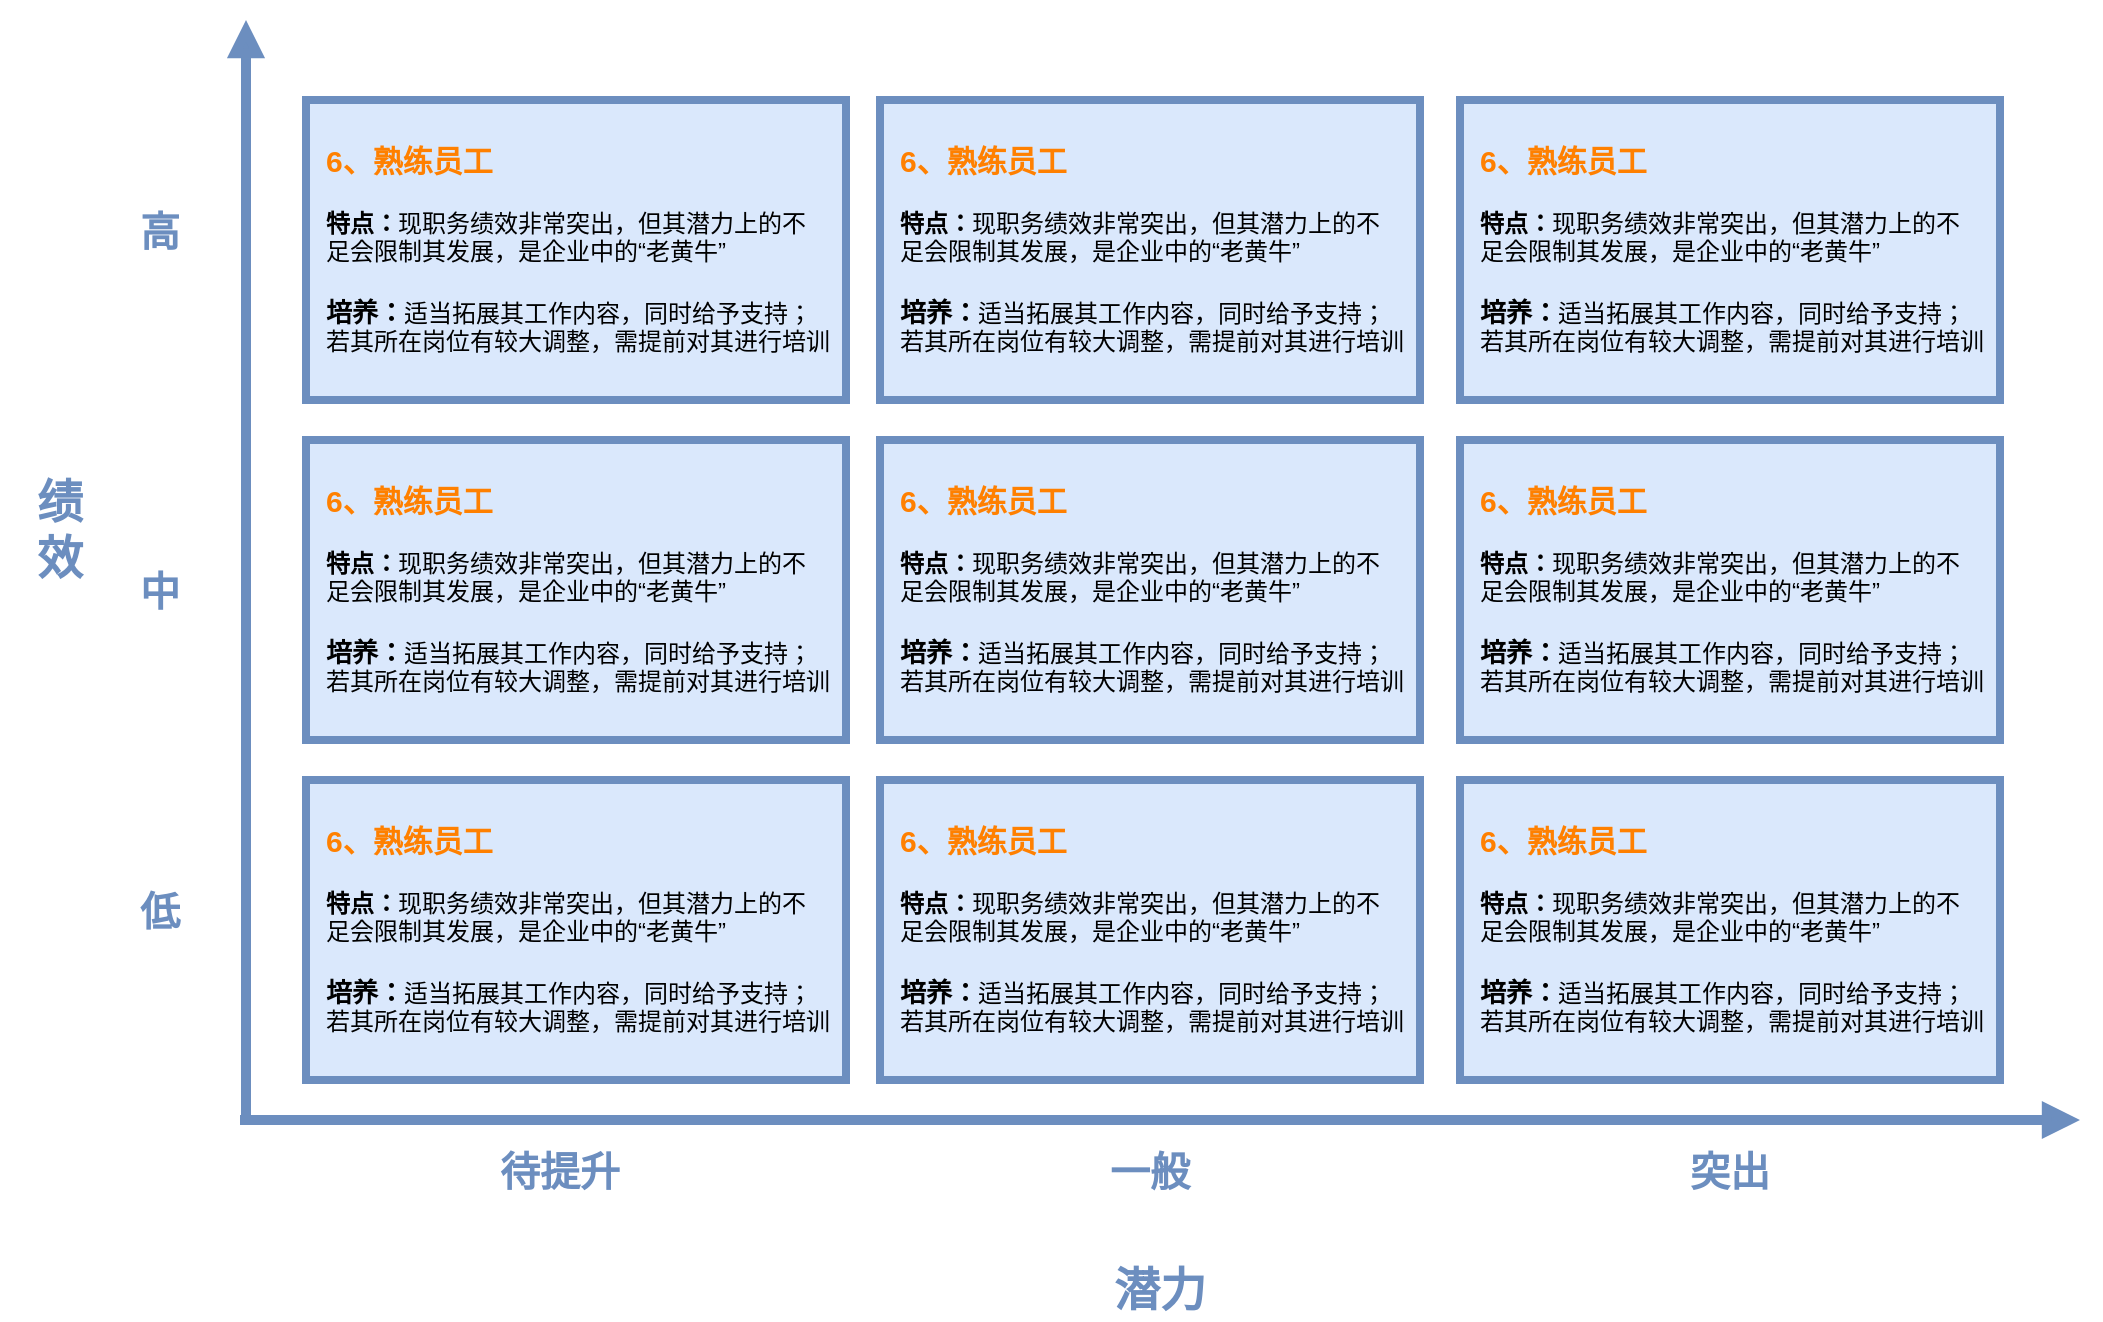 <mxfile version="20.2.8" type="github">
  <diagram id="mD4rExLDaq35MiNyMCVW" name="第 1 页">
    <mxGraphModel dx="1886" dy="818" grid="1" gridSize="10" guides="1" tooltips="1" connect="1" arrows="1" fold="1" page="1" pageScale="1" pageWidth="1200" pageHeight="1600" math="0" shadow="0">
      <root>
        <mxCell id="0" />
        <mxCell id="1" parent="0" />
        <mxCell id="W41agP9IathKLNJRIBs5-1" value="" style="endArrow=block;html=1;rounded=0;strokeWidth=5;endFill=1;fillColor=#dae8fc;strokeColor=#6c8ebf;" edge="1" parent="1">
          <mxGeometry width="50" height="50" relative="1" as="geometry">
            <mxPoint x="153" y="630" as="sourcePoint" />
            <mxPoint x="153" y="80" as="targetPoint" />
          </mxGeometry>
        </mxCell>
        <mxCell id="W41agP9IathKLNJRIBs5-2" value="" style="endArrow=block;html=1;rounded=0;strokeWidth=5;endFill=1;fillColor=#dae8fc;strokeColor=#6c8ebf;" edge="1" parent="1">
          <mxGeometry width="50" height="50" relative="1" as="geometry">
            <mxPoint x="150" y="630" as="sourcePoint" />
            <mxPoint x="1070" y="630" as="targetPoint" />
          </mxGeometry>
        </mxCell>
        <mxCell id="W41agP9IathKLNJRIBs5-3" value="&lt;b&gt;&lt;font color=&quot;#ff8000&quot; style=&quot;font-size: 15px;&quot;&gt;6、熟练员工&lt;br&gt;&lt;/font&gt;&lt;/b&gt;&lt;br&gt;&lt;b&gt;特点：&lt;/b&gt;现职务绩效非常突出，但其潜力上的不足会限制其发展，是企业中的“老黄牛”&lt;br&gt;&lt;b&gt;&lt;font style=&quot;font-size: 13px;&quot;&gt;&lt;br&gt;培养：&lt;/font&gt;&lt;/b&gt;适当拓展其工作内容，同时给予支持；若其所在岗位有较大调整，需提前对其进行培训" style="rounded=0;whiteSpace=wrap;strokeWidth=4;fillColor=#dae8fc;strokeColor=#6c8ebf;shadow=0;sketch=0;fillStyle=auto;align=left;textDirection=ltr;spacingTop=0;spacing=10;spacingBottom=0;spacingRight=0;html=1;spacingLeft=0;" vertex="1" parent="1">
          <mxGeometry x="183" y="120" width="270" height="150" as="geometry" />
        </mxCell>
        <mxCell id="W41agP9IathKLNJRIBs5-4" value="绩&lt;br style=&quot;font-size: 23px;&quot;&gt;效" style="text;html=1;strokeColor=none;fillColor=none;align=center;verticalAlign=middle;whiteSpace=wrap;rounded=0;shadow=0;sketch=0;fillStyle=auto;strokeWidth=4;fontSize=23;fontColor=#6C8EBF;fontStyle=1" vertex="1" parent="1">
          <mxGeometry x="30" y="320" width="60" height="30" as="geometry" />
        </mxCell>
        <mxCell id="W41agP9IathKLNJRIBs5-5" value="高" style="text;html=1;strokeColor=none;fillColor=none;align=center;verticalAlign=middle;whiteSpace=wrap;rounded=0;shadow=0;sketch=0;fillStyle=auto;strokeWidth=4;fontSize=20;fontColor=#6C8EBF;fontStyle=1" vertex="1" parent="1">
          <mxGeometry x="80" y="170" width="60" height="30" as="geometry" />
        </mxCell>
        <mxCell id="W41agP9IathKLNJRIBs5-7" value="&lt;b&gt;&lt;font color=&quot;#ff8000&quot; style=&quot;font-size: 15px;&quot;&gt;6、熟练员工&lt;br&gt;&lt;/font&gt;&lt;/b&gt;&lt;br&gt;&lt;b&gt;特点：&lt;/b&gt;现职务绩效非常突出，但其潜力上的不足会限制其发展，是企业中的“老黄牛”&lt;br&gt;&lt;b&gt;&lt;font style=&quot;font-size: 13px;&quot;&gt;&lt;br&gt;培养：&lt;/font&gt;&lt;/b&gt;适当拓展其工作内容，同时给予支持；若其所在岗位有较大调整，需提前对其进行培训" style="rounded=0;whiteSpace=wrap;strokeWidth=4;fillColor=#dae8fc;strokeColor=#6c8ebf;shadow=0;sketch=0;fillStyle=auto;align=left;textDirection=ltr;spacingTop=0;spacing=10;spacingBottom=0;spacingRight=0;html=1;spacingLeft=0;" vertex="1" parent="1">
          <mxGeometry x="183" y="290" width="270" height="150" as="geometry" />
        </mxCell>
        <mxCell id="W41agP9IathKLNJRIBs5-8" value="&lt;b&gt;&lt;font color=&quot;#ff8000&quot; style=&quot;font-size: 15px;&quot;&gt;6、熟练员工&lt;br&gt;&lt;/font&gt;&lt;/b&gt;&lt;br&gt;&lt;b&gt;特点：&lt;/b&gt;现职务绩效非常突出，但其潜力上的不足会限制其发展，是企业中的“老黄牛”&lt;br&gt;&lt;b&gt;&lt;font style=&quot;font-size: 13px;&quot;&gt;&lt;br&gt;培养：&lt;/font&gt;&lt;/b&gt;适当拓展其工作内容，同时给予支持；若其所在岗位有较大调整，需提前对其进行培训" style="rounded=0;whiteSpace=wrap;strokeWidth=4;fillColor=#dae8fc;strokeColor=#6c8ebf;shadow=0;sketch=0;fillStyle=auto;align=left;textDirection=ltr;spacingTop=0;spacing=10;spacingBottom=0;spacingRight=0;html=1;spacingLeft=0;" vertex="1" parent="1">
          <mxGeometry x="183" y="460" width="270" height="150" as="geometry" />
        </mxCell>
        <mxCell id="W41agP9IathKLNJRIBs5-9" value="中" style="text;html=1;strokeColor=none;fillColor=none;align=center;verticalAlign=middle;whiteSpace=wrap;rounded=0;shadow=0;sketch=0;fillStyle=auto;strokeWidth=4;fontSize=20;fontColor=#6C8EBF;fontStyle=1" vertex="1" parent="1">
          <mxGeometry x="80" y="350" width="60" height="30" as="geometry" />
        </mxCell>
        <mxCell id="W41agP9IathKLNJRIBs5-10" value="低" style="text;html=1;strokeColor=none;fillColor=none;align=center;verticalAlign=middle;whiteSpace=wrap;rounded=0;shadow=0;sketch=0;fillStyle=auto;strokeWidth=4;fontSize=20;fontColor=#6C8EBF;fontStyle=1" vertex="1" parent="1">
          <mxGeometry x="80" y="510" width="60" height="30" as="geometry" />
        </mxCell>
        <mxCell id="W41agP9IathKLNJRIBs5-11" value="潜力" style="text;html=1;strokeColor=none;fillColor=none;align=center;verticalAlign=middle;whiteSpace=wrap;rounded=0;shadow=0;sketch=0;fillStyle=auto;strokeWidth=4;fontSize=23;fontColor=#6C8EBF;fontStyle=1" vertex="1" parent="1">
          <mxGeometry x="580" y="700" width="60" height="30" as="geometry" />
        </mxCell>
        <mxCell id="W41agP9IathKLNJRIBs5-12" value="突出" style="text;html=1;strokeColor=none;fillColor=none;align=center;verticalAlign=middle;whiteSpace=wrap;rounded=0;shadow=0;sketch=0;fillStyle=auto;strokeWidth=4;fontSize=20;fontColor=#6C8EBF;fontStyle=1" vertex="1" parent="1">
          <mxGeometry x="865" y="640" width="60" height="30" as="geometry" />
        </mxCell>
        <mxCell id="W41agP9IathKLNJRIBs5-13" value="一般" style="text;html=1;strokeColor=none;fillColor=none;align=center;verticalAlign=middle;whiteSpace=wrap;rounded=0;shadow=0;sketch=0;fillStyle=auto;strokeWidth=4;fontSize=20;fontColor=#6C8EBF;fontStyle=1" vertex="1" parent="1">
          <mxGeometry x="575" y="640" width="60" height="30" as="geometry" />
        </mxCell>
        <mxCell id="W41agP9IathKLNJRIBs5-14" value="待提升" style="text;html=1;strokeColor=none;fillColor=none;align=center;verticalAlign=middle;whiteSpace=wrap;rounded=0;shadow=0;sketch=0;fillStyle=auto;strokeWidth=4;fontSize=20;fontColor=#6C8EBF;fontStyle=1" vertex="1" parent="1">
          <mxGeometry x="270" y="640" width="80" height="30" as="geometry" />
        </mxCell>
        <mxCell id="W41agP9IathKLNJRIBs5-15" value="&lt;b&gt;&lt;font color=&quot;#ff8000&quot; style=&quot;font-size: 15px;&quot;&gt;6、熟练员工&lt;br&gt;&lt;/font&gt;&lt;/b&gt;&lt;br&gt;&lt;b&gt;特点：&lt;/b&gt;现职务绩效非常突出，但其潜力上的不足会限制其发展，是企业中的“老黄牛”&lt;br&gt;&lt;b&gt;&lt;font style=&quot;font-size: 13px;&quot;&gt;&lt;br&gt;培养：&lt;/font&gt;&lt;/b&gt;适当拓展其工作内容，同时给予支持；若其所在岗位有较大调整，需提前对其进行培训" style="rounded=0;whiteSpace=wrap;strokeWidth=4;fillColor=#dae8fc;strokeColor=#6c8ebf;shadow=0;sketch=0;fillStyle=auto;align=left;textDirection=ltr;spacingTop=0;spacing=10;spacingBottom=0;spacingRight=0;html=1;spacingLeft=0;" vertex="1" parent="1">
          <mxGeometry x="470" y="460" width="270" height="150" as="geometry" />
        </mxCell>
        <mxCell id="W41agP9IathKLNJRIBs5-16" value="&lt;b&gt;&lt;font color=&quot;#ff8000&quot; style=&quot;font-size: 15px;&quot;&gt;6、熟练员工&lt;br&gt;&lt;/font&gt;&lt;/b&gt;&lt;br&gt;&lt;b&gt;特点：&lt;/b&gt;现职务绩效非常突出，但其潜力上的不足会限制其发展，是企业中的“老黄牛”&lt;br&gt;&lt;b&gt;&lt;font style=&quot;font-size: 13px;&quot;&gt;&lt;br&gt;培养：&lt;/font&gt;&lt;/b&gt;适当拓展其工作内容，同时给予支持；若其所在岗位有较大调整，需提前对其进行培训" style="rounded=0;whiteSpace=wrap;strokeWidth=4;fillColor=#dae8fc;strokeColor=#6c8ebf;shadow=0;sketch=0;fillStyle=auto;align=left;textDirection=ltr;spacingTop=0;spacing=10;spacingBottom=0;spacingRight=0;html=1;spacingLeft=0;" vertex="1" parent="1">
          <mxGeometry x="470" y="290" width="270" height="150" as="geometry" />
        </mxCell>
        <mxCell id="W41agP9IathKLNJRIBs5-17" value="&lt;b&gt;&lt;font color=&quot;#ff8000&quot; style=&quot;font-size: 15px;&quot;&gt;6、熟练员工&lt;br&gt;&lt;/font&gt;&lt;/b&gt;&lt;br&gt;&lt;b&gt;特点：&lt;/b&gt;现职务绩效非常突出，但其潜力上的不足会限制其发展，是企业中的“老黄牛”&lt;br&gt;&lt;b&gt;&lt;font style=&quot;font-size: 13px;&quot;&gt;&lt;br&gt;培养：&lt;/font&gt;&lt;/b&gt;适当拓展其工作内容，同时给予支持；若其所在岗位有较大调整，需提前对其进行培训" style="rounded=0;whiteSpace=wrap;strokeWidth=4;fillColor=#dae8fc;strokeColor=#6c8ebf;shadow=0;sketch=0;fillStyle=auto;align=left;textDirection=ltr;spacingTop=0;spacing=10;spacingBottom=0;spacingRight=0;html=1;spacingLeft=0;" vertex="1" parent="1">
          <mxGeometry x="470" y="120" width="270" height="150" as="geometry" />
        </mxCell>
        <mxCell id="W41agP9IathKLNJRIBs5-18" value="&lt;b&gt;&lt;font color=&quot;#ff8000&quot; style=&quot;font-size: 15px;&quot;&gt;6、熟练员工&lt;br&gt;&lt;/font&gt;&lt;/b&gt;&lt;br&gt;&lt;b&gt;特点：&lt;/b&gt;现职务绩效非常突出，但其潜力上的不足会限制其发展，是企业中的“老黄牛”&lt;br&gt;&lt;b&gt;&lt;font style=&quot;font-size: 13px;&quot;&gt;&lt;br&gt;培养：&lt;/font&gt;&lt;/b&gt;适当拓展其工作内容，同时给予支持；若其所在岗位有较大调整，需提前对其进行培训" style="rounded=0;whiteSpace=wrap;strokeWidth=4;fillColor=#dae8fc;strokeColor=#6c8ebf;shadow=0;sketch=0;fillStyle=auto;align=left;textDirection=ltr;spacingTop=0;spacing=10;spacingBottom=0;spacingRight=0;html=1;spacingLeft=0;" vertex="1" parent="1">
          <mxGeometry x="760" y="120" width="270" height="150" as="geometry" />
        </mxCell>
        <mxCell id="W41agP9IathKLNJRIBs5-19" value="&lt;b&gt;&lt;font color=&quot;#ff8000&quot; style=&quot;font-size: 15px;&quot;&gt;6、熟练员工&lt;br&gt;&lt;/font&gt;&lt;/b&gt;&lt;br&gt;&lt;b&gt;特点：&lt;/b&gt;现职务绩效非常突出，但其潜力上的不足会限制其发展，是企业中的“老黄牛”&lt;br&gt;&lt;b&gt;&lt;font style=&quot;font-size: 13px;&quot;&gt;&lt;br&gt;培养：&lt;/font&gt;&lt;/b&gt;适当拓展其工作内容，同时给予支持；若其所在岗位有较大调整，需提前对其进行培训" style="rounded=0;whiteSpace=wrap;strokeWidth=4;fillColor=#dae8fc;strokeColor=#6c8ebf;shadow=0;sketch=0;fillStyle=auto;align=left;textDirection=ltr;spacingTop=0;spacing=10;spacingBottom=0;spacingRight=0;html=1;spacingLeft=0;" vertex="1" parent="1">
          <mxGeometry x="760" y="290" width="270" height="150" as="geometry" />
        </mxCell>
        <mxCell id="W41agP9IathKLNJRIBs5-20" value="&lt;b&gt;&lt;font color=&quot;#ff8000&quot; style=&quot;font-size: 15px;&quot;&gt;6、熟练员工&lt;br&gt;&lt;/font&gt;&lt;/b&gt;&lt;br&gt;&lt;b&gt;特点：&lt;/b&gt;现职务绩效非常突出，但其潜力上的不足会限制其发展，是企业中的“老黄牛”&lt;br&gt;&lt;b&gt;&lt;font style=&quot;font-size: 13px;&quot;&gt;&lt;br&gt;培养：&lt;/font&gt;&lt;/b&gt;适当拓展其工作内容，同时给予支持；若其所在岗位有较大调整，需提前对其进行培训" style="rounded=0;whiteSpace=wrap;strokeWidth=4;fillColor=#dae8fc;strokeColor=#6c8ebf;shadow=0;sketch=0;fillStyle=auto;align=left;textDirection=ltr;spacingTop=0;spacing=10;spacingBottom=0;spacingRight=0;html=1;spacingLeft=0;" vertex="1" parent="1">
          <mxGeometry x="760" y="460" width="270" height="150" as="geometry" />
        </mxCell>
      </root>
    </mxGraphModel>
  </diagram>
</mxfile>
